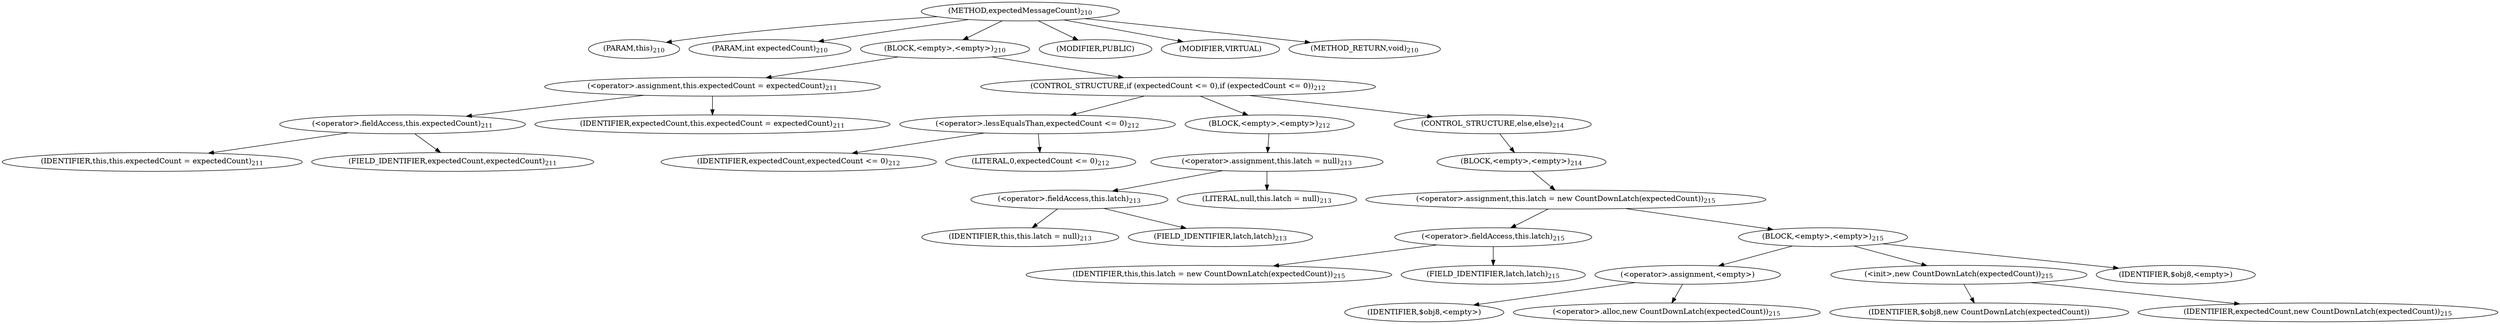 digraph "expectedMessageCount" {  
"670" [label = <(METHOD,expectedMessageCount)<SUB>210</SUB>> ]
"27" [label = <(PARAM,this)<SUB>210</SUB>> ]
"671" [label = <(PARAM,int expectedCount)<SUB>210</SUB>> ]
"672" [label = <(BLOCK,&lt;empty&gt;,&lt;empty&gt;)<SUB>210</SUB>> ]
"673" [label = <(&lt;operator&gt;.assignment,this.expectedCount = expectedCount)<SUB>211</SUB>> ]
"674" [label = <(&lt;operator&gt;.fieldAccess,this.expectedCount)<SUB>211</SUB>> ]
"26" [label = <(IDENTIFIER,this,this.expectedCount = expectedCount)<SUB>211</SUB>> ]
"675" [label = <(FIELD_IDENTIFIER,expectedCount,expectedCount)<SUB>211</SUB>> ]
"676" [label = <(IDENTIFIER,expectedCount,this.expectedCount = expectedCount)<SUB>211</SUB>> ]
"677" [label = <(CONTROL_STRUCTURE,if (expectedCount &lt;= 0),if (expectedCount &lt;= 0))<SUB>212</SUB>> ]
"678" [label = <(&lt;operator&gt;.lessEqualsThan,expectedCount &lt;= 0)<SUB>212</SUB>> ]
"679" [label = <(IDENTIFIER,expectedCount,expectedCount &lt;= 0)<SUB>212</SUB>> ]
"680" [label = <(LITERAL,0,expectedCount &lt;= 0)<SUB>212</SUB>> ]
"681" [label = <(BLOCK,&lt;empty&gt;,&lt;empty&gt;)<SUB>212</SUB>> ]
"682" [label = <(&lt;operator&gt;.assignment,this.latch = null)<SUB>213</SUB>> ]
"683" [label = <(&lt;operator&gt;.fieldAccess,this.latch)<SUB>213</SUB>> ]
"684" [label = <(IDENTIFIER,this,this.latch = null)<SUB>213</SUB>> ]
"685" [label = <(FIELD_IDENTIFIER,latch,latch)<SUB>213</SUB>> ]
"686" [label = <(LITERAL,null,this.latch = null)<SUB>213</SUB>> ]
"687" [label = <(CONTROL_STRUCTURE,else,else)<SUB>214</SUB>> ]
"688" [label = <(BLOCK,&lt;empty&gt;,&lt;empty&gt;)<SUB>214</SUB>> ]
"689" [label = <(&lt;operator&gt;.assignment,this.latch = new CountDownLatch(expectedCount))<SUB>215</SUB>> ]
"690" [label = <(&lt;operator&gt;.fieldAccess,this.latch)<SUB>215</SUB>> ]
"691" [label = <(IDENTIFIER,this,this.latch = new CountDownLatch(expectedCount))<SUB>215</SUB>> ]
"692" [label = <(FIELD_IDENTIFIER,latch,latch)<SUB>215</SUB>> ]
"693" [label = <(BLOCK,&lt;empty&gt;,&lt;empty&gt;)<SUB>215</SUB>> ]
"694" [label = <(&lt;operator&gt;.assignment,&lt;empty&gt;)> ]
"695" [label = <(IDENTIFIER,$obj8,&lt;empty&gt;)> ]
"696" [label = <(&lt;operator&gt;.alloc,new CountDownLatch(expectedCount))<SUB>215</SUB>> ]
"697" [label = <(&lt;init&gt;,new CountDownLatch(expectedCount))<SUB>215</SUB>> ]
"698" [label = <(IDENTIFIER,$obj8,new CountDownLatch(expectedCount))> ]
"699" [label = <(IDENTIFIER,expectedCount,new CountDownLatch(expectedCount))<SUB>215</SUB>> ]
"700" [label = <(IDENTIFIER,$obj8,&lt;empty&gt;)> ]
"701" [label = <(MODIFIER,PUBLIC)> ]
"702" [label = <(MODIFIER,VIRTUAL)> ]
"703" [label = <(METHOD_RETURN,void)<SUB>210</SUB>> ]
  "670" -> "27" 
  "670" -> "671" 
  "670" -> "672" 
  "670" -> "701" 
  "670" -> "702" 
  "670" -> "703" 
  "672" -> "673" 
  "672" -> "677" 
  "673" -> "674" 
  "673" -> "676" 
  "674" -> "26" 
  "674" -> "675" 
  "677" -> "678" 
  "677" -> "681" 
  "677" -> "687" 
  "678" -> "679" 
  "678" -> "680" 
  "681" -> "682" 
  "682" -> "683" 
  "682" -> "686" 
  "683" -> "684" 
  "683" -> "685" 
  "687" -> "688" 
  "688" -> "689" 
  "689" -> "690" 
  "689" -> "693" 
  "690" -> "691" 
  "690" -> "692" 
  "693" -> "694" 
  "693" -> "697" 
  "693" -> "700" 
  "694" -> "695" 
  "694" -> "696" 
  "697" -> "698" 
  "697" -> "699" 
}
